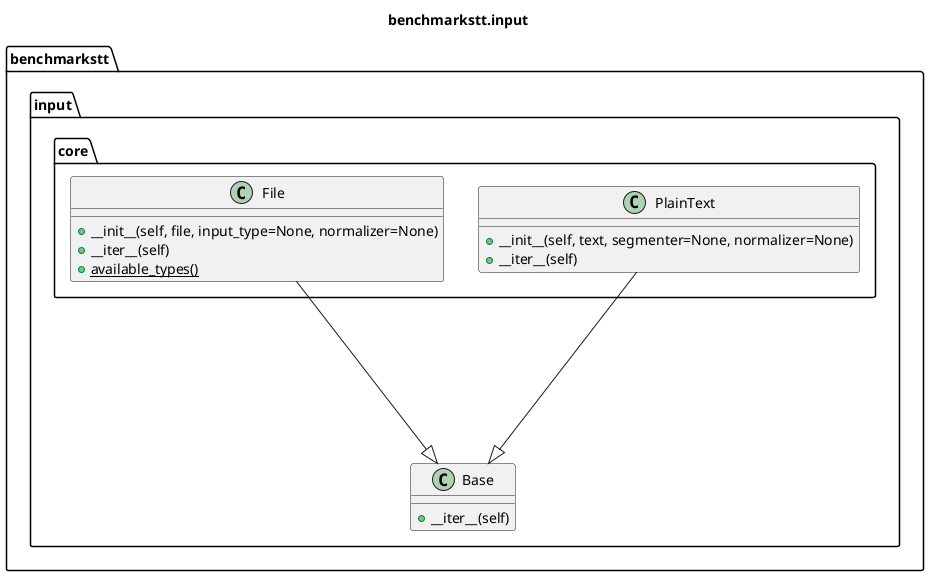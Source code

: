 @startuml
title benchmarkstt.input

package benchmarkstt.input {

	class benchmarkstt.input.Base [[https://benchmarkstt.readthedocs.io/en/latest/modules/benchmarkstt.input.html#benchmarkstt.input.Base]] {
	+__iter__(self)
	}
}
package benchmarkstt.input.core {

	class benchmarkstt.input.core.File [[https://benchmarkstt.readthedocs.io/en/latest/modules/benchmarkstt.input.core.html#benchmarkstt.input.core.File]] {
	+__init__(self, file, input_type=None, normalizer=None)
	+__iter__(self)
	{static} +available_types()
	}

	class benchmarkstt.input.core.PlainText [[https://benchmarkstt.readthedocs.io/en/latest/modules/benchmarkstt.input.core.html#benchmarkstt.input.core.PlainText]] {
	+__init__(self, text, segmenter=None, normalizer=None)
	+__iter__(self)
	}
}

benchmarkstt.input.core.File ----|> benchmarkstt.input.Base
benchmarkstt.input.core.PlainText ----|> benchmarkstt.input.Base
@enduml